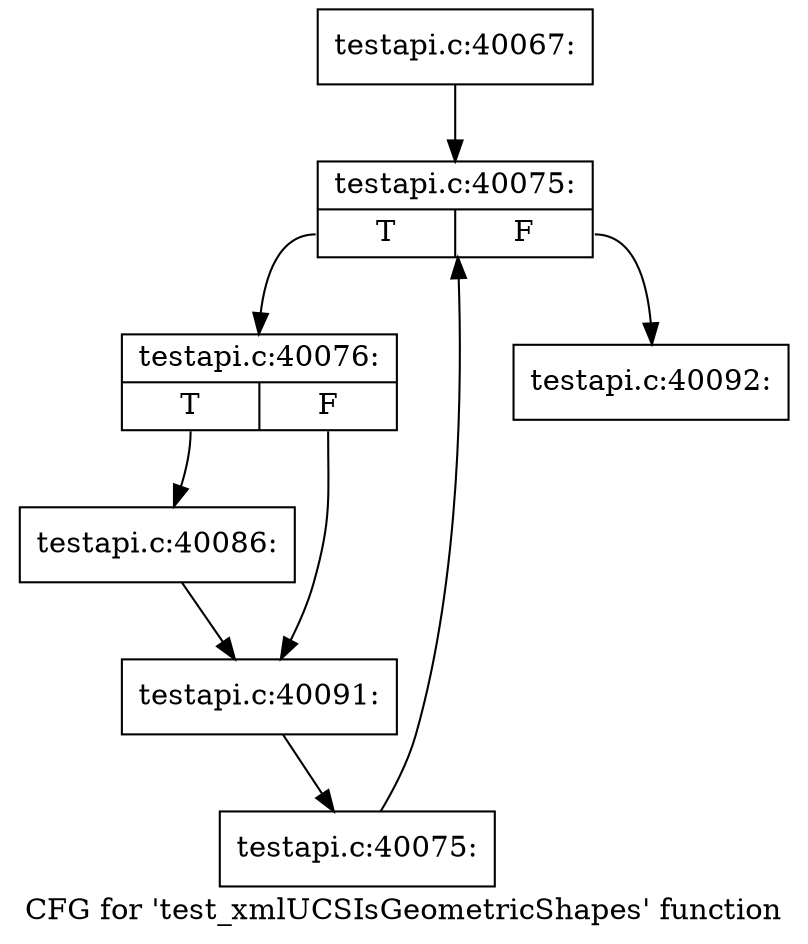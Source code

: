 digraph "CFG for 'test_xmlUCSIsGeometricShapes' function" {
	label="CFG for 'test_xmlUCSIsGeometricShapes' function";

	Node0x56a1430 [shape=record,label="{testapi.c:40067:}"];
	Node0x56a1430 -> Node0x56b0fb0;
	Node0x56b0fb0 [shape=record,label="{testapi.c:40075:|{<s0>T|<s1>F}}"];
	Node0x56b0fb0:s0 -> Node0x56b1290;
	Node0x56b0fb0:s1 -> Node0x56b0e10;
	Node0x56b1290 [shape=record,label="{testapi.c:40076:|{<s0>T|<s1>F}}"];
	Node0x56b1290:s0 -> Node0x56b20e0;
	Node0x56b1290:s1 -> Node0x56b28b0;
	Node0x56b20e0 [shape=record,label="{testapi.c:40086:}"];
	Node0x56b20e0 -> Node0x56b28b0;
	Node0x56b28b0 [shape=record,label="{testapi.c:40091:}"];
	Node0x56b28b0 -> Node0x56b1200;
	Node0x56b1200 [shape=record,label="{testapi.c:40075:}"];
	Node0x56b1200 -> Node0x56b0fb0;
	Node0x56b0e10 [shape=record,label="{testapi.c:40092:}"];
}
